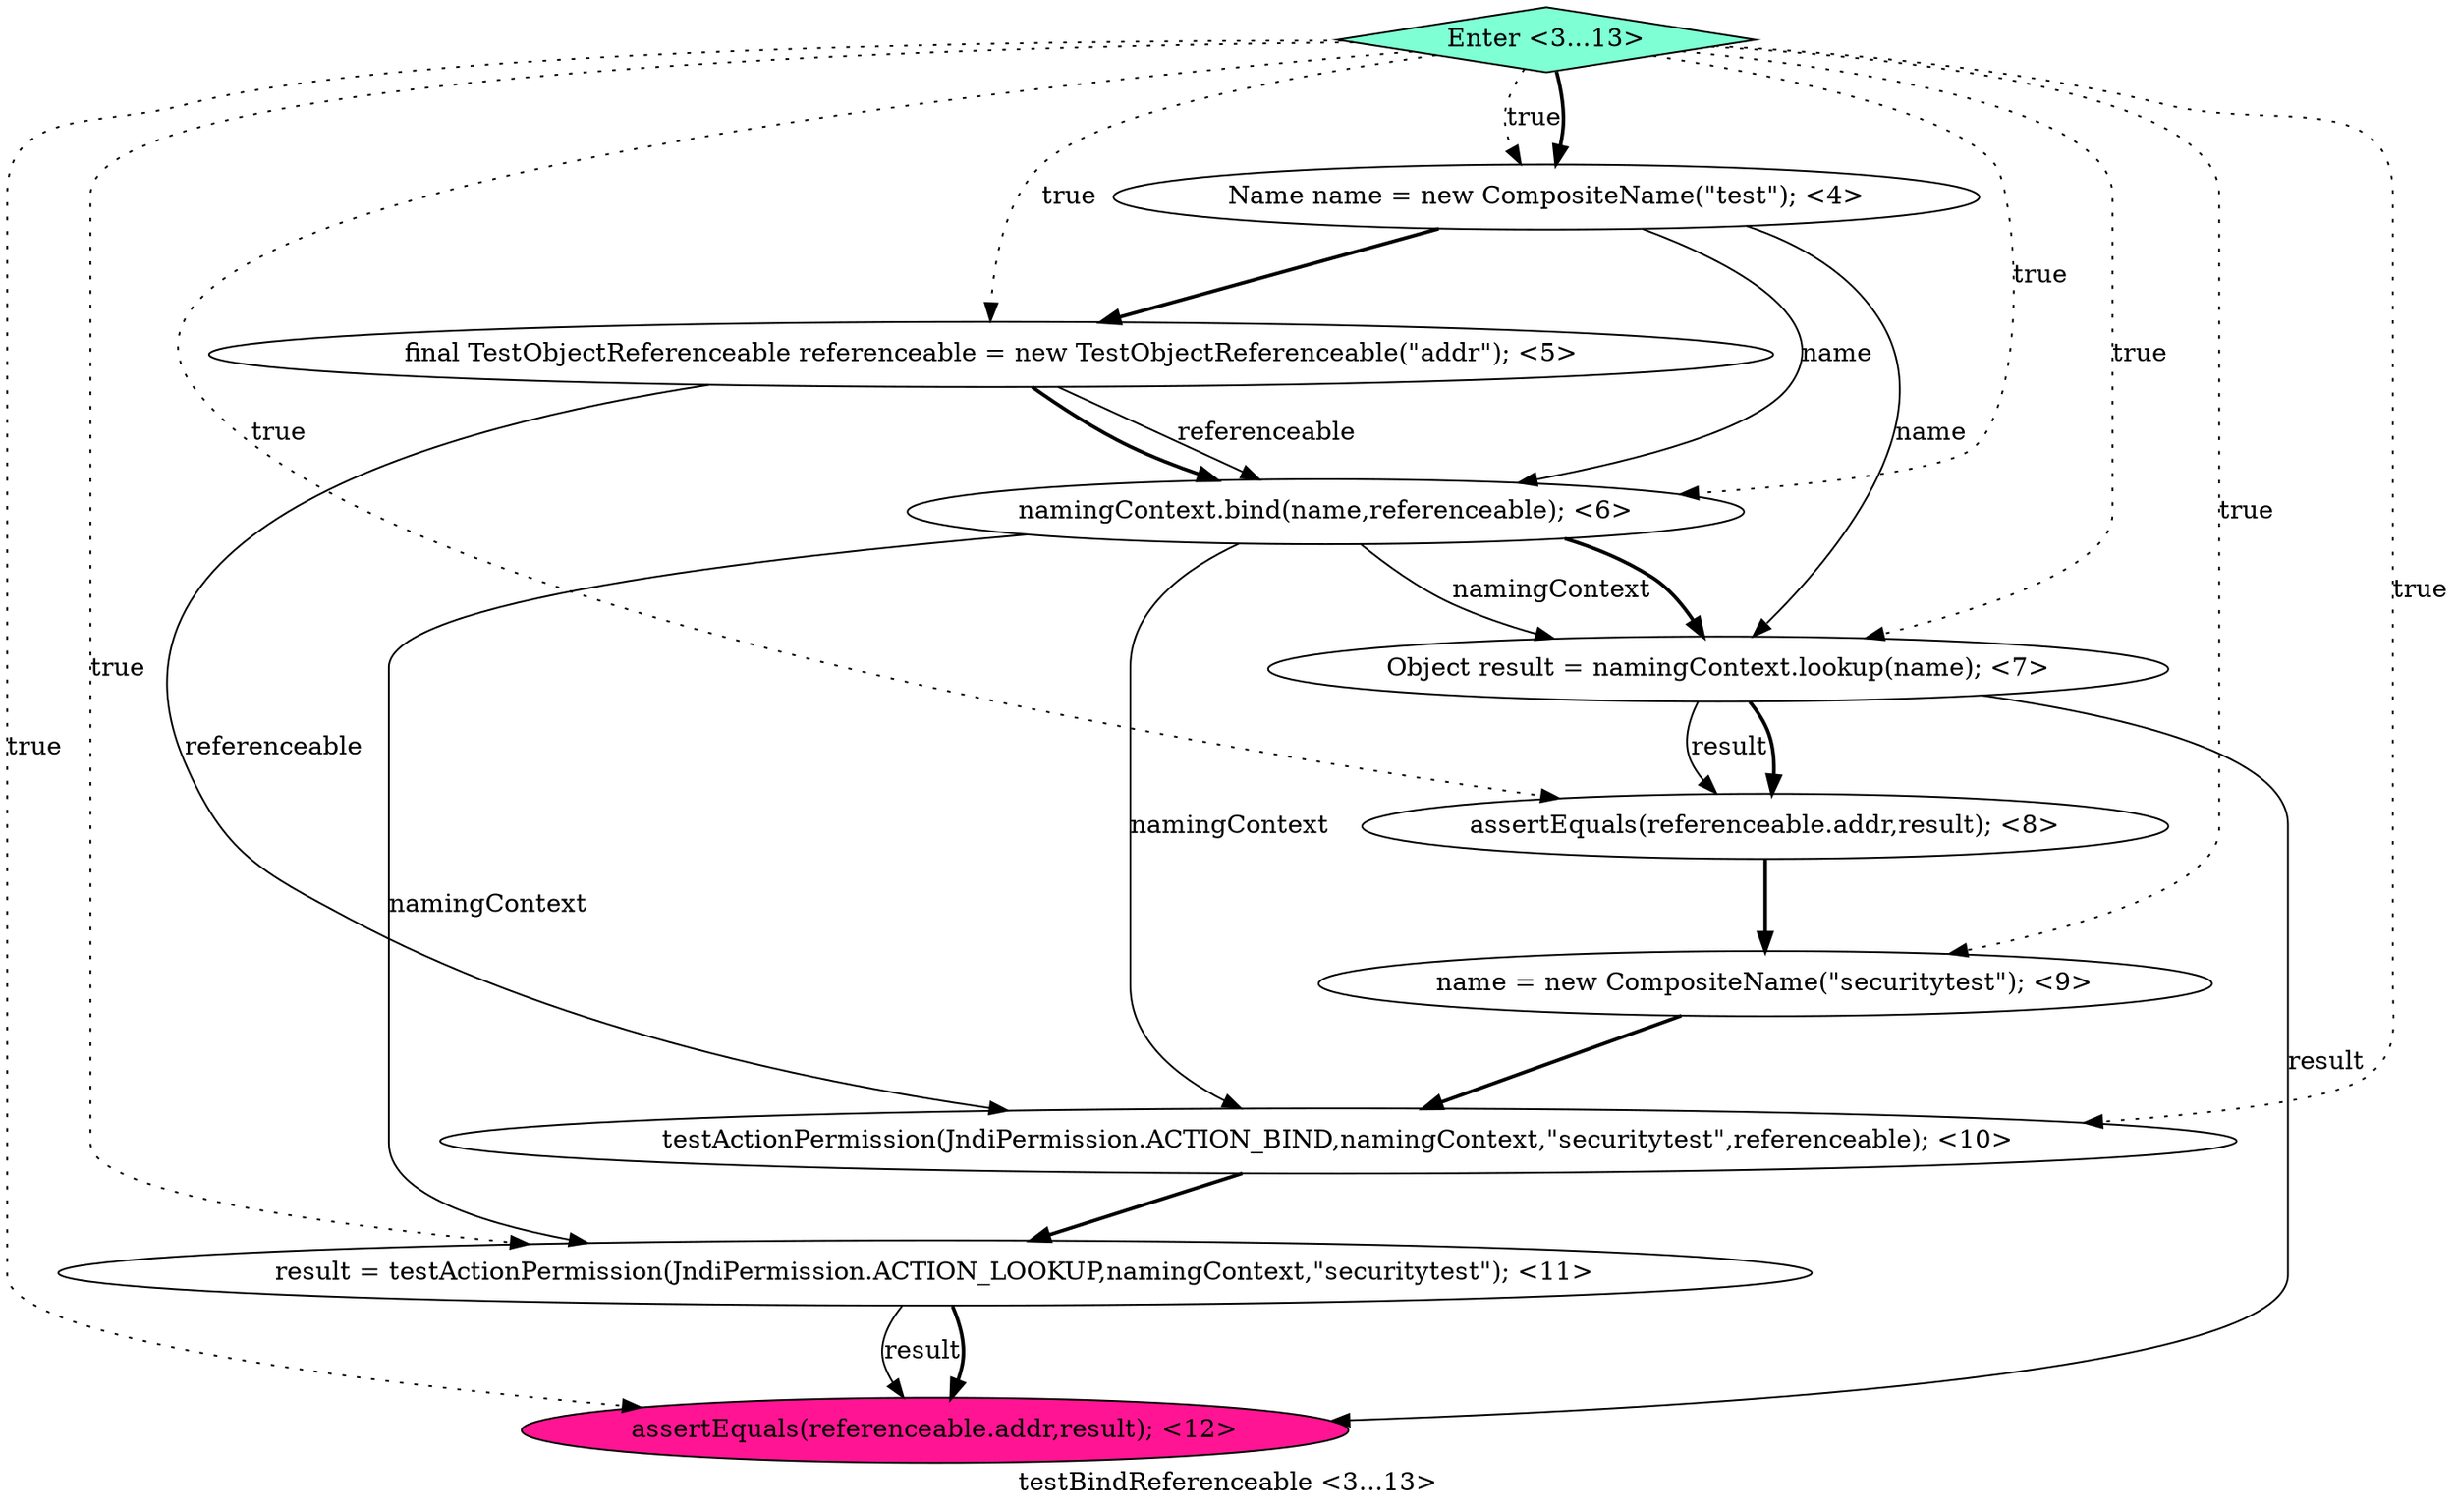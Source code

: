 digraph PDG {
label = "testBindReferenceable <3...13>";
0.2 [style = filled, label = "namingContext.bind(name,referenceable); <6>", fillcolor = white, shape = ellipse];
0.4 [style = filled, label = "assertEquals(referenceable.addr,result); <8>", fillcolor = white, shape = ellipse];
0.5 [style = filled, label = "name = new CompositeName(\"securitytest\"); <9>", fillcolor = white, shape = ellipse];
0.9 [style = filled, label = "Enter <3...13>", fillcolor = aquamarine, shape = diamond];
0.6 [style = filled, label = "testActionPermission(JndiPermission.ACTION_BIND,namingContext,\"securitytest\",referenceable); <10>", fillcolor = white, shape = ellipse];
0.3 [style = filled, label = "Object result = namingContext.lookup(name); <7>", fillcolor = white, shape = ellipse];
0.7 [style = filled, label = "result = testActionPermission(JndiPermission.ACTION_LOOKUP,namingContext,\"securitytest\"); <11>", fillcolor = white, shape = ellipse];
0.0 [style = filled, label = "Name name = new CompositeName(\"test\"); <4>", fillcolor = white, shape = ellipse];
0.1 [style = filled, label = "final TestObjectReferenceable referenceable = new TestObjectReferenceable(\"addr\"); <5>", fillcolor = white, shape = ellipse];
0.8 [style = filled, label = "assertEquals(referenceable.addr,result); <12>", fillcolor = deeppink, shape = ellipse];
0.0 -> 0.1 [style = bold, label=""];
0.0 -> 0.2 [style = solid, label="name"];
0.0 -> 0.3 [style = solid, label="name"];
0.1 -> 0.2 [style = solid, label="referenceable"];
0.1 -> 0.2 [style = bold, label=""];
0.1 -> 0.6 [style = solid, label="referenceable"];
0.2 -> 0.3 [style = solid, label="namingContext"];
0.2 -> 0.3 [style = bold, label=""];
0.2 -> 0.6 [style = solid, label="namingContext"];
0.2 -> 0.7 [style = solid, label="namingContext"];
0.3 -> 0.4 [style = solid, label="result"];
0.3 -> 0.4 [style = bold, label=""];
0.3 -> 0.8 [style = solid, label="result"];
0.4 -> 0.5 [style = bold, label=""];
0.5 -> 0.6 [style = bold, label=""];
0.6 -> 0.7 [style = bold, label=""];
0.7 -> 0.8 [style = solid, label="result"];
0.7 -> 0.8 [style = bold, label=""];
0.9 -> 0.0 [style = dotted, label="true"];
0.9 -> 0.0 [style = bold, label=""];
0.9 -> 0.1 [style = dotted, label="true"];
0.9 -> 0.2 [style = dotted, label="true"];
0.9 -> 0.3 [style = dotted, label="true"];
0.9 -> 0.4 [style = dotted, label="true"];
0.9 -> 0.5 [style = dotted, label="true"];
0.9 -> 0.6 [style = dotted, label="true"];
0.9 -> 0.7 [style = dotted, label="true"];
0.9 -> 0.8 [style = dotted, label="true"];
}
